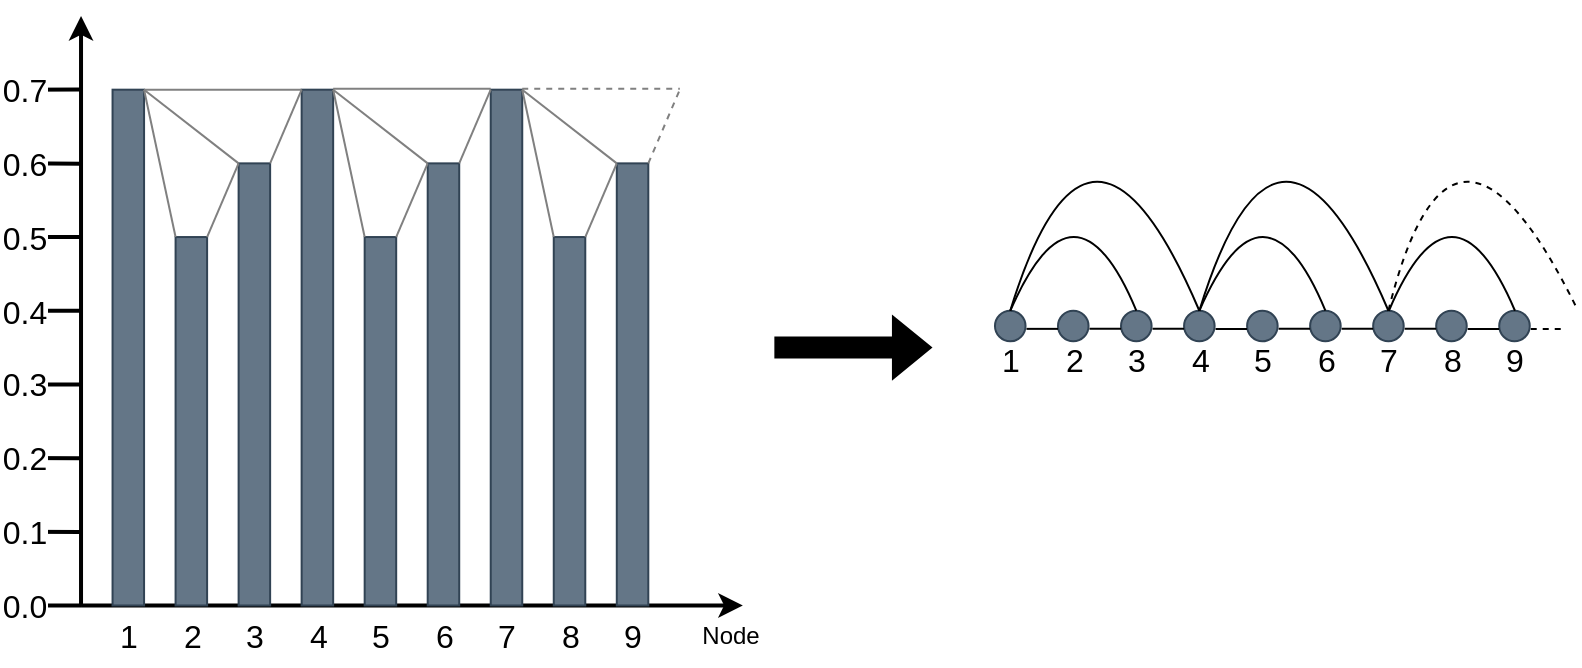 <mxfile version="26.2.8">
  <diagram name="Seite-1" id="U8NcUoW2_Qa0tdjfITIf">
    <mxGraphModel dx="1334" dy="722" grid="1" gridSize="10" guides="1" tooltips="1" connect="1" arrows="1" fold="1" page="1" pageScale="1" pageWidth="827" pageHeight="1169" math="0" shadow="0">
      <root>
        <mxCell id="0" />
        <mxCell id="1" parent="0" />
        <mxCell id="3BKQBrjDXL64x6oOyKod-1" value="" style="endArrow=classic;html=1;rounded=0;strokeWidth=2;" edge="1" parent="1">
          <mxGeometry width="50" height="50" relative="1" as="geometry">
            <mxPoint x="51.515" y="334.737" as="sourcePoint" />
            <mxPoint x="51.515" y="40" as="targetPoint" />
          </mxGeometry>
        </mxCell>
        <mxCell id="3BKQBrjDXL64x6oOyKod-2" value="" style="endArrow=classic;html=1;rounded=0;strokeWidth=2;" edge="1" parent="1">
          <mxGeometry width="50" height="50" relative="1" as="geometry">
            <mxPoint x="51.515" y="334.737" as="sourcePoint" />
            <mxPoint x="382.424" y="334.737" as="targetPoint" />
          </mxGeometry>
        </mxCell>
        <mxCell id="3BKQBrjDXL64x6oOyKod-3" value="" style="rounded=0;whiteSpace=wrap;html=1;fillColor=#647687;fontColor=#ffffff;strokeColor=#314354;" vertex="1" parent="1">
          <mxGeometry x="67.273" y="76.842" width="15.758" height="257.895" as="geometry" />
        </mxCell>
        <mxCell id="3BKQBrjDXL64x6oOyKod-4" value="" style="rounded=0;whiteSpace=wrap;html=1;fillColor=#647687;fontColor=#ffffff;strokeColor=#314354;" vertex="1" parent="1">
          <mxGeometry x="98.788" y="150.526" width="15.758" height="184.211" as="geometry" />
        </mxCell>
        <mxCell id="3BKQBrjDXL64x6oOyKod-5" value="" style="rounded=0;whiteSpace=wrap;html=1;fillColor=#647687;fontColor=#ffffff;strokeColor=#314354;" vertex="1" parent="1">
          <mxGeometry x="130.303" y="113.684" width="15.758" height="221.053" as="geometry" />
        </mxCell>
        <mxCell id="3BKQBrjDXL64x6oOyKod-7" value="" style="rounded=0;whiteSpace=wrap;html=1;fillColor=#647687;fontColor=#ffffff;strokeColor=#314354;" vertex="1" parent="1">
          <mxGeometry x="161.818" y="76.842" width="15.758" height="257.895" as="geometry" />
        </mxCell>
        <mxCell id="3BKQBrjDXL64x6oOyKod-8" value="" style="rounded=0;whiteSpace=wrap;html=1;fillColor=#647687;fontColor=#ffffff;strokeColor=#314354;" vertex="1" parent="1">
          <mxGeometry x="193.333" y="150.526" width="15.758" height="184.211" as="geometry" />
        </mxCell>
        <mxCell id="3BKQBrjDXL64x6oOyKod-9" value="" style="rounded=0;whiteSpace=wrap;html=1;fillColor=#647687;fontColor=#ffffff;strokeColor=#314354;" vertex="1" parent="1">
          <mxGeometry x="224.848" y="113.684" width="15.758" height="221.053" as="geometry" />
        </mxCell>
        <mxCell id="3BKQBrjDXL64x6oOyKod-11" value="" style="rounded=0;whiteSpace=wrap;html=1;fillColor=#647687;fontColor=#ffffff;strokeColor=#314354;" vertex="1" parent="1">
          <mxGeometry x="256.364" y="76.842" width="15.758" height="257.895" as="geometry" />
        </mxCell>
        <mxCell id="3BKQBrjDXL64x6oOyKod-12" value="" style="rounded=0;whiteSpace=wrap;html=1;fillColor=#647687;fontColor=#ffffff;strokeColor=#314354;" vertex="1" parent="1">
          <mxGeometry x="287.879" y="150.526" width="15.758" height="184.211" as="geometry" />
        </mxCell>
        <mxCell id="3BKQBrjDXL64x6oOyKod-13" value="" style="rounded=0;whiteSpace=wrap;html=1;fillColor=#647687;fontColor=#ffffff;strokeColor=#314354;" vertex="1" parent="1">
          <mxGeometry x="319.394" y="113.684" width="15.758" height="221.053" as="geometry" />
        </mxCell>
        <mxCell id="3BKQBrjDXL64x6oOyKod-14" value="" style="endArrow=none;html=1;rounded=0;entryX=0;entryY=0;entryDx=0;entryDy=0;fillColor=#647687;strokeColor=light-dark(#808080, #a9b8c7);" edge="1" parent="1" target="3BKQBrjDXL64x6oOyKod-7">
          <mxGeometry width="50" height="50" relative="1" as="geometry">
            <mxPoint x="83.03" y="76.842" as="sourcePoint" />
            <mxPoint x="161.818" y="-15.263" as="targetPoint" />
          </mxGeometry>
        </mxCell>
        <mxCell id="3BKQBrjDXL64x6oOyKod-15" value="" style="endArrow=none;html=1;rounded=0;entryX=0;entryY=0;entryDx=0;entryDy=0;fillColor=#647687;strokeColor=light-dark(#808080, #a9b8c7);" edge="1" parent="1">
          <mxGeometry width="50" height="50" relative="1" as="geometry">
            <mxPoint x="177.576" y="76.418" as="sourcePoint" />
            <mxPoint x="256.364" y="76.418" as="targetPoint" />
          </mxGeometry>
        </mxCell>
        <mxCell id="3BKQBrjDXL64x6oOyKod-17" value="" style="endArrow=none;dashed=1;html=1;rounded=0;fillColor=#647687;strokeColor=light-dark(#808080, #a9b8c7);" edge="1" parent="1">
          <mxGeometry width="50" height="50" relative="1" as="geometry">
            <mxPoint x="272.121" y="76.418" as="sourcePoint" />
            <mxPoint x="350.909" y="76.418" as="targetPoint" />
          </mxGeometry>
        </mxCell>
        <mxCell id="3BKQBrjDXL64x6oOyKod-18" value="" style="endArrow=none;html=1;rounded=0;entryX=1;entryY=0;entryDx=0;entryDy=0;exitX=0;exitY=0;exitDx=0;exitDy=0;fillColor=#647687;strokeColor=light-dark(#808080, #a9b8c7);" edge="1" parent="1" source="3BKQBrjDXL64x6oOyKod-4" target="3BKQBrjDXL64x6oOyKod-3">
          <mxGeometry width="50" height="50" relative="1" as="geometry">
            <mxPoint x="161.818" y="224.211" as="sourcePoint" />
            <mxPoint x="240.606" y="132.105" as="targetPoint" />
          </mxGeometry>
        </mxCell>
        <mxCell id="3BKQBrjDXL64x6oOyKod-19" value="" style="endArrow=none;html=1;rounded=0;entryX=1;entryY=0;entryDx=0;entryDy=0;exitX=0;exitY=0;exitDx=0;exitDy=0;fillColor=#647687;strokeColor=light-dark(#808080, #a9b8c7);" edge="1" parent="1">
          <mxGeometry width="50" height="50" relative="1" as="geometry">
            <mxPoint x="193.333" y="150.526" as="sourcePoint" />
            <mxPoint x="177.576" y="76.842" as="targetPoint" />
          </mxGeometry>
        </mxCell>
        <mxCell id="3BKQBrjDXL64x6oOyKod-20" value="" style="endArrow=none;html=1;rounded=0;entryX=1;entryY=0;entryDx=0;entryDy=0;exitX=0;exitY=0;exitDx=0;exitDy=0;fillColor=#647687;strokeColor=light-dark(#808080, #a9b8c7);" edge="1" parent="1">
          <mxGeometry width="50" height="50" relative="1" as="geometry">
            <mxPoint x="287.879" y="150.526" as="sourcePoint" />
            <mxPoint x="272.121" y="76.842" as="targetPoint" />
          </mxGeometry>
        </mxCell>
        <mxCell id="3BKQBrjDXL64x6oOyKod-21" value="" style="endArrow=none;html=1;rounded=0;entryX=0;entryY=0;entryDx=0;entryDy=0;exitX=1;exitY=0;exitDx=0;exitDy=0;fillColor=#647687;strokeColor=light-dark(#808080, #a9b8c7);" edge="1" parent="1" source="3BKQBrjDXL64x6oOyKod-4" target="3BKQBrjDXL64x6oOyKod-5">
          <mxGeometry width="50" height="50" relative="1" as="geometry">
            <mxPoint x="161.818" y="224.211" as="sourcePoint" />
            <mxPoint x="240.606" y="132.105" as="targetPoint" />
          </mxGeometry>
        </mxCell>
        <mxCell id="3BKQBrjDXL64x6oOyKod-22" value="" style="endArrow=none;html=1;rounded=0;entryX=0;entryY=0;entryDx=0;entryDy=0;exitX=1;exitY=0;exitDx=0;exitDy=0;fillColor=#647687;strokeColor=light-dark(#808080, #a9b8c7);" edge="1" parent="1" target="3BKQBrjDXL64x6oOyKod-9">
          <mxGeometry width="50" height="50" relative="1" as="geometry">
            <mxPoint x="209.091" y="150.526" as="sourcePoint" />
            <mxPoint x="224.848" y="95.263" as="targetPoint" />
          </mxGeometry>
        </mxCell>
        <mxCell id="3BKQBrjDXL64x6oOyKod-23" value="" style="endArrow=none;html=1;rounded=0;entryX=0;entryY=0;entryDx=0;entryDy=0;exitX=1;exitY=0;exitDx=0;exitDy=0;fillColor=#647687;strokeColor=light-dark(#808080, #a9b8c7);" edge="1" parent="1" target="3BKQBrjDXL64x6oOyKod-13">
          <mxGeometry width="50" height="50" relative="1" as="geometry">
            <mxPoint x="303.636" y="150.526" as="sourcePoint" />
            <mxPoint x="319.394" y="95.263" as="targetPoint" />
          </mxGeometry>
        </mxCell>
        <mxCell id="3BKQBrjDXL64x6oOyKod-25" value="" style="endArrow=none;html=1;rounded=0;entryX=0;entryY=0;entryDx=0;entryDy=0;fillColor=#647687;strokeColor=light-dark(#808080, #a9b8c7);exitX=1;exitY=0;exitDx=0;exitDy=0;" edge="1" parent="1" source="3BKQBrjDXL64x6oOyKod-5" target="3BKQBrjDXL64x6oOyKod-7">
          <mxGeometry width="50" height="50" relative="1" as="geometry">
            <mxPoint x="146.061" y="95.263" as="sourcePoint" />
            <mxPoint x="193.333" y="58.421" as="targetPoint" />
          </mxGeometry>
        </mxCell>
        <mxCell id="3BKQBrjDXL64x6oOyKod-26" value="" style="endArrow=none;html=1;rounded=0;entryX=0;entryY=0;entryDx=0;entryDy=0;fillColor=#647687;strokeColor=light-dark(#808080, #a9b8c7);exitX=1;exitY=0;exitDx=0;exitDy=0;" edge="1" parent="1" source="3BKQBrjDXL64x6oOyKod-9">
          <mxGeometry width="50" height="50" relative="1" as="geometry">
            <mxPoint x="240.606" y="110" as="sourcePoint" />
            <mxPoint x="256.364" y="76.842" as="targetPoint" />
          </mxGeometry>
        </mxCell>
        <mxCell id="3BKQBrjDXL64x6oOyKod-27" value="" style="endArrow=none;dashed=1;html=1;rounded=0;fillColor=#647687;strokeColor=light-dark(#808080, #a9b8c7);exitX=1;exitY=0;exitDx=0;exitDy=0;" edge="1" parent="1" source="3BKQBrjDXL64x6oOyKod-13">
          <mxGeometry width="50" height="50" relative="1" as="geometry">
            <mxPoint x="335.152" y="95.263" as="sourcePoint" />
            <mxPoint x="350.909" y="76.842" as="targetPoint" />
          </mxGeometry>
        </mxCell>
        <mxCell id="3BKQBrjDXL64x6oOyKod-28" value="" style="endArrow=none;html=1;rounded=0;entryX=0;entryY=0;entryDx=0;entryDy=0;exitX=1;exitY=0;exitDx=0;exitDy=0;fillColor=#647687;strokeColor=light-dark(#808080, #a9b8c7);" edge="1" parent="1" source="3BKQBrjDXL64x6oOyKod-3" target="3BKQBrjDXL64x6oOyKod-5">
          <mxGeometry width="50" height="50" relative="1" as="geometry">
            <mxPoint x="83.03" y="58.421" as="sourcePoint" />
            <mxPoint x="161.818" y="-33.684" as="targetPoint" />
          </mxGeometry>
        </mxCell>
        <mxCell id="3BKQBrjDXL64x6oOyKod-29" value="" style="endArrow=none;html=1;rounded=0;exitX=1;exitY=0;exitDx=0;exitDy=0;fillColor=#647687;strokeColor=light-dark(#808080, #a9b8c7);" edge="1" parent="1">
          <mxGeometry width="50" height="50" relative="1" as="geometry">
            <mxPoint x="177.576" y="76.842" as="sourcePoint" />
            <mxPoint x="224.848" y="113.684" as="targetPoint" />
          </mxGeometry>
        </mxCell>
        <mxCell id="3BKQBrjDXL64x6oOyKod-30" value="" style="endArrow=none;html=1;rounded=0;entryX=0;entryY=0;entryDx=0;entryDy=0;exitX=1;exitY=0;exitDx=0;exitDy=0;fillColor=#647687;strokeColor=light-dark(#808080, #a9b8c7);" edge="1" parent="1" target="3BKQBrjDXL64x6oOyKod-13">
          <mxGeometry width="50" height="50" relative="1" as="geometry">
            <mxPoint x="272.121" y="76.842" as="sourcePoint" />
            <mxPoint x="319.394" y="95.263" as="targetPoint" />
          </mxGeometry>
        </mxCell>
        <mxCell id="3BKQBrjDXL64x6oOyKod-31" value="" style="endArrow=none;html=1;rounded=0;strokeWidth=2;" edge="1" parent="1">
          <mxGeometry width="50" height="50" relative="1" as="geometry">
            <mxPoint x="20" y="76.842" as="sourcePoint" />
            <mxPoint x="51.515" y="76.695" as="targetPoint" />
          </mxGeometry>
        </mxCell>
        <mxCell id="3BKQBrjDXL64x6oOyKod-97" value="&lt;font style=&quot;font-size: 16px;&quot;&gt;0.7&lt;/font&gt;" style="edgeLabel;html=1;align=center;verticalAlign=middle;resizable=0;points=[];" vertex="1" connectable="0" parent="3BKQBrjDXL64x6oOyKod-31">
          <mxGeometry x="-0.53" relative="1" as="geometry">
            <mxPoint x="-5" as="offset" />
          </mxGeometry>
        </mxCell>
        <mxCell id="3BKQBrjDXL64x6oOyKod-34" value="" style="endArrow=none;html=1;rounded=0;strokeWidth=2;" edge="1" parent="1">
          <mxGeometry width="50" height="50" relative="1" as="geometry">
            <mxPoint x="20" y="150.526" as="sourcePoint" />
            <mxPoint x="51.515" y="150.489" as="targetPoint" />
          </mxGeometry>
        </mxCell>
        <mxCell id="3BKQBrjDXL64x6oOyKod-95" value="&lt;font style=&quot;font-size: 16px;&quot;&gt;0.5&lt;/font&gt;" style="edgeLabel;html=1;align=center;verticalAlign=middle;resizable=0;points=[];" vertex="1" connectable="0" parent="3BKQBrjDXL64x6oOyKod-34">
          <mxGeometry x="-0.53" relative="1" as="geometry">
            <mxPoint x="-5" as="offset" />
          </mxGeometry>
        </mxCell>
        <mxCell id="3BKQBrjDXL64x6oOyKod-36" value="" style="endArrow=none;html=1;rounded=0;strokeWidth=2;" edge="1" parent="1">
          <mxGeometry width="50" height="50" relative="1" as="geometry">
            <mxPoint x="20" y="113.684" as="sourcePoint" />
            <mxPoint x="51.515" y="113.887" as="targetPoint" />
          </mxGeometry>
        </mxCell>
        <mxCell id="3BKQBrjDXL64x6oOyKod-96" value="&lt;font style=&quot;font-size: 16px;&quot;&gt;0.6&lt;/font&gt;" style="edgeLabel;html=1;align=center;verticalAlign=middle;resizable=0;points=[];" vertex="1" connectable="0" parent="3BKQBrjDXL64x6oOyKod-36">
          <mxGeometry x="-0.53" relative="1" as="geometry">
            <mxPoint x="-5" as="offset" />
          </mxGeometry>
        </mxCell>
        <mxCell id="3BKQBrjDXL64x6oOyKod-41" value="" style="endArrow=none;html=1;rounded=0;strokeWidth=2;" edge="1" parent="1">
          <mxGeometry width="50" height="50" relative="1" as="geometry">
            <mxPoint x="20" y="187.368" as="sourcePoint" />
            <mxPoint x="51.515" y="187.332" as="targetPoint" />
          </mxGeometry>
        </mxCell>
        <mxCell id="3BKQBrjDXL64x6oOyKod-94" value="&lt;font style=&quot;font-size: 16px;&quot;&gt;0.4&lt;/font&gt;" style="edgeLabel;html=1;align=center;verticalAlign=middle;resizable=0;points=[];" vertex="1" connectable="0" parent="3BKQBrjDXL64x6oOyKod-41">
          <mxGeometry x="-0.53" relative="1" as="geometry">
            <mxPoint x="-5" as="offset" />
          </mxGeometry>
        </mxCell>
        <mxCell id="3BKQBrjDXL64x6oOyKod-43" value="" style="endArrow=none;html=1;rounded=0;strokeWidth=2;" edge="1" parent="1">
          <mxGeometry width="50" height="50" relative="1" as="geometry">
            <mxPoint x="20" y="224.211" as="sourcePoint" />
            <mxPoint x="51.515" y="224.303" as="targetPoint" />
          </mxGeometry>
        </mxCell>
        <mxCell id="3BKQBrjDXL64x6oOyKod-93" value="&lt;font style=&quot;font-size: 16px;&quot;&gt;0.3&lt;/font&gt;" style="edgeLabel;html=1;align=center;verticalAlign=middle;resizable=0;points=[];" vertex="1" connectable="0" parent="3BKQBrjDXL64x6oOyKod-43">
          <mxGeometry x="-0.53" relative="1" as="geometry">
            <mxPoint x="-5" as="offset" />
          </mxGeometry>
        </mxCell>
        <mxCell id="3BKQBrjDXL64x6oOyKod-45" value="" style="endArrow=none;html=1;rounded=0;strokeWidth=2;" edge="1" parent="1">
          <mxGeometry width="50" height="50" relative="1" as="geometry">
            <mxPoint x="20" y="261.053" as="sourcePoint" />
            <mxPoint x="51.515" y="261.145" as="targetPoint" />
          </mxGeometry>
        </mxCell>
        <mxCell id="3BKQBrjDXL64x6oOyKod-92" value="&lt;div&gt;&lt;font style=&quot;font-size: 16px;&quot;&gt;0.2&lt;/font&gt;&lt;/div&gt;" style="edgeLabel;html=1;align=center;verticalAlign=middle;resizable=0;points=[];" vertex="1" connectable="0" parent="3BKQBrjDXL64x6oOyKod-45">
          <mxGeometry x="-0.584" relative="1" as="geometry">
            <mxPoint x="-4" as="offset" />
          </mxGeometry>
        </mxCell>
        <mxCell id="3BKQBrjDXL64x6oOyKod-47" value="" style="endArrow=none;html=1;rounded=0;strokeWidth=2;" edge="1" parent="1">
          <mxGeometry width="50" height="50" relative="1" as="geometry">
            <mxPoint x="20" y="297.895" as="sourcePoint" />
            <mxPoint x="51.515" y="297.987" as="targetPoint" />
          </mxGeometry>
        </mxCell>
        <mxCell id="3BKQBrjDXL64x6oOyKod-90" value="&lt;font style=&quot;font-size: 16px;&quot;&gt;0.1&lt;/font&gt;" style="edgeLabel;html=1;align=center;verticalAlign=middle;resizable=0;points=[];" vertex="1" connectable="0" parent="3BKQBrjDXL64x6oOyKod-47">
          <mxGeometry x="-0.557" relative="1" as="geometry">
            <mxPoint x="-4" as="offset" />
          </mxGeometry>
        </mxCell>
        <mxCell id="3BKQBrjDXL64x6oOyKod-49" value="" style="endArrow=none;html=1;rounded=0;strokeWidth=2;" edge="1" parent="1">
          <mxGeometry width="50" height="50" relative="1" as="geometry">
            <mxPoint x="20" y="334.737" as="sourcePoint" />
            <mxPoint x="51.515" y="334.737" as="targetPoint" />
          </mxGeometry>
        </mxCell>
        <mxCell id="3BKQBrjDXL64x6oOyKod-91" value="&lt;font style=&quot;font-size: 16px;&quot;&gt;0.0&lt;/font&gt;" style="edgeLabel;html=1;align=center;verticalAlign=middle;resizable=0;points=[];" vertex="1" connectable="0" parent="3BKQBrjDXL64x6oOyKod-49">
          <mxGeometry x="-0.53" relative="1" as="geometry">
            <mxPoint x="-5" as="offset" />
          </mxGeometry>
        </mxCell>
        <mxCell id="3BKQBrjDXL64x6oOyKod-55" value="" style="ellipse;whiteSpace=wrap;html=1;aspect=fixed;fillColor=#647687;fontColor=#ffffff;strokeColor=#314354;" vertex="1" parent="1">
          <mxGeometry x="508.485" y="187.368" width="15.282" height="15.282" as="geometry" />
        </mxCell>
        <mxCell id="3BKQBrjDXL64x6oOyKod-56" value="" style="ellipse;whiteSpace=wrap;html=1;aspect=fixed;fillColor=#647687;fontColor=#ffffff;strokeColor=#314354;" vertex="1" parent="1">
          <mxGeometry x="540" y="187.368" width="15.282" height="15.282" as="geometry" />
        </mxCell>
        <mxCell id="3BKQBrjDXL64x6oOyKod-58" value="" style="ellipse;whiteSpace=wrap;html=1;aspect=fixed;fillColor=#647687;fontColor=#ffffff;strokeColor=#314354;" vertex="1" parent="1">
          <mxGeometry x="571.515" y="187.368" width="15.282" height="15.282" as="geometry" />
        </mxCell>
        <mxCell id="3BKQBrjDXL64x6oOyKod-59" value="" style="ellipse;whiteSpace=wrap;html=1;aspect=fixed;fillColor=#647687;fontColor=#ffffff;strokeColor=#314354;" vertex="1" parent="1">
          <mxGeometry x="603.03" y="187.368" width="15.282" height="15.282" as="geometry" />
        </mxCell>
        <mxCell id="3BKQBrjDXL64x6oOyKod-60" value="" style="endArrow=none;html=1;rounded=0;" edge="1" parent="1">
          <mxGeometry width="50" height="50" relative="1" as="geometry">
            <mxPoint x="524.242" y="196.432" as="sourcePoint" />
            <mxPoint x="540" y="196.432" as="targetPoint" />
          </mxGeometry>
        </mxCell>
        <mxCell id="3BKQBrjDXL64x6oOyKod-61" value="" style="endArrow=none;html=1;rounded=0;" edge="1" parent="1">
          <mxGeometry width="50" height="50" relative="1" as="geometry">
            <mxPoint x="555.758" y="196.432" as="sourcePoint" />
            <mxPoint x="571.515" y="196.432" as="targetPoint" />
          </mxGeometry>
        </mxCell>
        <mxCell id="3BKQBrjDXL64x6oOyKod-62" value="" style="endArrow=none;html=1;rounded=0;" edge="1" parent="1">
          <mxGeometry width="50" height="50" relative="1" as="geometry">
            <mxPoint x="587.273" y="196.432" as="sourcePoint" />
            <mxPoint x="603.03" y="196.432" as="targetPoint" />
          </mxGeometry>
        </mxCell>
        <mxCell id="3BKQBrjDXL64x6oOyKod-63" value="" style="ellipse;whiteSpace=wrap;html=1;aspect=fixed;fillColor=#647687;fontColor=#ffffff;strokeColor=#314354;" vertex="1" parent="1">
          <mxGeometry x="634.545" y="187.368" width="15.282" height="15.282" as="geometry" />
        </mxCell>
        <mxCell id="3BKQBrjDXL64x6oOyKod-64" value="" style="ellipse;whiteSpace=wrap;html=1;aspect=fixed;fillColor=#647687;fontColor=#ffffff;strokeColor=#314354;" vertex="1" parent="1">
          <mxGeometry x="666.061" y="187.368" width="15.282" height="15.282" as="geometry" />
        </mxCell>
        <mxCell id="3BKQBrjDXL64x6oOyKod-65" value="" style="ellipse;whiteSpace=wrap;html=1;aspect=fixed;fillColor=#647687;fontColor=#ffffff;strokeColor=#314354;" vertex="1" parent="1">
          <mxGeometry x="697.576" y="187.368" width="15.282" height="15.282" as="geometry" />
        </mxCell>
        <mxCell id="3BKQBrjDXL64x6oOyKod-66" value="" style="ellipse;whiteSpace=wrap;html=1;aspect=fixed;fillColor=#647687;fontColor=#ffffff;strokeColor=#314354;" vertex="1" parent="1">
          <mxGeometry x="729.091" y="187.368" width="15.282" height="15.282" as="geometry" />
        </mxCell>
        <mxCell id="3BKQBrjDXL64x6oOyKod-67" value="" style="endArrow=none;html=1;rounded=0;" edge="1" parent="1">
          <mxGeometry width="50" height="50" relative="1" as="geometry">
            <mxPoint x="650.303" y="196.432" as="sourcePoint" />
            <mxPoint x="666.061" y="196.432" as="targetPoint" />
          </mxGeometry>
        </mxCell>
        <mxCell id="3BKQBrjDXL64x6oOyKod-68" value="" style="endArrow=none;html=1;rounded=0;" edge="1" parent="1">
          <mxGeometry width="50" height="50" relative="1" as="geometry">
            <mxPoint x="681.818" y="196.432" as="sourcePoint" />
            <mxPoint x="697.576" y="196.432" as="targetPoint" />
          </mxGeometry>
        </mxCell>
        <mxCell id="3BKQBrjDXL64x6oOyKod-69" value="" style="endArrow=none;html=1;rounded=0;" edge="1" parent="1">
          <mxGeometry width="50" height="50" relative="1" as="geometry">
            <mxPoint x="713.333" y="196.432" as="sourcePoint" />
            <mxPoint x="729.091" y="196.432" as="targetPoint" />
          </mxGeometry>
        </mxCell>
        <mxCell id="3BKQBrjDXL64x6oOyKod-70" value="" style="ellipse;whiteSpace=wrap;html=1;aspect=fixed;fillColor=#647687;fontColor=#ffffff;strokeColor=#314354;" vertex="1" parent="1">
          <mxGeometry x="760.606" y="187.368" width="15.282" height="15.282" as="geometry" />
        </mxCell>
        <mxCell id="3BKQBrjDXL64x6oOyKod-72" value="" style="endArrow=none;html=1;rounded=0;" edge="1" parent="1">
          <mxGeometry width="50" height="50" relative="1" as="geometry">
            <mxPoint x="618.788" y="196.45" as="sourcePoint" />
            <mxPoint x="634.545" y="196.45" as="targetPoint" />
          </mxGeometry>
        </mxCell>
        <mxCell id="3BKQBrjDXL64x6oOyKod-73" value="" style="endArrow=none;html=1;rounded=0;" edge="1" parent="1">
          <mxGeometry width="50" height="50" relative="1" as="geometry">
            <mxPoint x="744.848" y="196.45" as="sourcePoint" />
            <mxPoint x="760.606" y="196.45" as="targetPoint" />
          </mxGeometry>
        </mxCell>
        <mxCell id="3BKQBrjDXL64x6oOyKod-74" value="" style="endArrow=none;dashed=1;html=1;rounded=0;" edge="1" parent="1">
          <mxGeometry width="50" height="50" relative="1" as="geometry">
            <mxPoint x="776.364" y="196.45" as="sourcePoint" />
            <mxPoint x="792.121" y="196.45" as="targetPoint" />
          </mxGeometry>
        </mxCell>
        <mxCell id="3BKQBrjDXL64x6oOyKod-75" value="" style="endArrow=none;html=1;rounded=0;exitX=0.5;exitY=0;exitDx=0;exitDy=0;entryX=0.5;entryY=0;entryDx=0;entryDy=0;curved=1;" edge="1" parent="1" source="3BKQBrjDXL64x6oOyKod-55" target="3BKQBrjDXL64x6oOyKod-58">
          <mxGeometry width="50" height="50" relative="1" as="geometry">
            <mxPoint x="524.242" y="168.947" as="sourcePoint" />
            <mxPoint x="571.515" y="168.947" as="targetPoint" />
            <Array as="points">
              <mxPoint x="524.242" y="168.947" />
              <mxPoint x="540" y="150.526" />
              <mxPoint x="555.758" y="150.526" />
              <mxPoint x="571.515" y="168.947" />
            </Array>
          </mxGeometry>
        </mxCell>
        <mxCell id="3BKQBrjDXL64x6oOyKod-76" value="" style="endArrow=none;html=1;rounded=0;exitX=0.5;exitY=0;exitDx=0;exitDy=0;entryX=0.5;entryY=0;entryDx=0;entryDy=0;curved=1;" edge="1" parent="1" source="3BKQBrjDXL64x6oOyKod-59" target="3BKQBrjDXL64x6oOyKod-64">
          <mxGeometry width="50" height="50" relative="1" as="geometry">
            <mxPoint x="610.909" y="187.368" as="sourcePoint" />
            <mxPoint x="673.939" y="187.368" as="targetPoint" />
            <Array as="points">
              <mxPoint x="618.788" y="168.947" />
              <mxPoint x="634.545" y="150.526" />
              <mxPoint x="650.303" y="150.526" />
              <mxPoint x="666.061" y="168.947" />
            </Array>
          </mxGeometry>
        </mxCell>
        <mxCell id="3BKQBrjDXL64x6oOyKod-77" value="" style="endArrow=none;html=1;rounded=0;exitX=0.5;exitY=0;exitDx=0;exitDy=0;entryX=0.5;entryY=0;entryDx=0;entryDy=0;curved=1;" edge="1" parent="1">
          <mxGeometry width="50" height="50" relative="1" as="geometry">
            <mxPoint x="705.455" y="187.368" as="sourcePoint" />
            <mxPoint x="768.485" y="187.368" as="targetPoint" />
            <Array as="points">
              <mxPoint x="713.333" y="168.947" />
              <mxPoint x="729.091" y="150.526" />
              <mxPoint x="744.848" y="150.526" />
              <mxPoint x="760.606" y="168.947" />
            </Array>
          </mxGeometry>
        </mxCell>
        <mxCell id="3BKQBrjDXL64x6oOyKod-78" value="" style="endArrow=none;html=1;rounded=0;exitX=0.5;exitY=0;exitDx=0;exitDy=0;entryX=0.5;entryY=0;entryDx=0;entryDy=0;curved=1;" edge="1" parent="1" source="3BKQBrjDXL64x6oOyKod-55" target="3BKQBrjDXL64x6oOyKod-59">
          <mxGeometry width="50" height="50" relative="1" as="geometry">
            <mxPoint x="524.242" y="132.105" as="sourcePoint" />
            <mxPoint x="603.03" y="40" as="targetPoint" />
            <Array as="points">
              <mxPoint x="555.758" y="58.421" />
            </Array>
          </mxGeometry>
        </mxCell>
        <mxCell id="3BKQBrjDXL64x6oOyKod-79" value="" style="endArrow=none;html=1;rounded=0;exitX=0.5;exitY=0;exitDx=0;exitDy=0;entryX=0.5;entryY=0;entryDx=0;entryDy=0;curved=1;" edge="1" parent="1" source="3BKQBrjDXL64x6oOyKod-59" target="3BKQBrjDXL64x6oOyKod-65">
          <mxGeometry width="50" height="50" relative="1" as="geometry">
            <mxPoint x="603.03" y="297.895" as="sourcePoint" />
            <mxPoint x="697.576" y="297.895" as="targetPoint" />
            <Array as="points">
              <mxPoint x="650.303" y="58.421" />
            </Array>
          </mxGeometry>
        </mxCell>
        <mxCell id="3BKQBrjDXL64x6oOyKod-81" value="" style="endArrow=none;dashed=1;html=1;rounded=0;exitX=0.5;exitY=0;exitDx=0;exitDy=0;curved=1;entryX=0.5;entryY=0;entryDx=0;entryDy=0;" edge="1" parent="1" source="3BKQBrjDXL64x6oOyKod-65">
          <mxGeometry width="50" height="50" relative="1" as="geometry">
            <mxPoint x="697.576" y="187.368" as="sourcePoint" />
            <mxPoint x="800" y="187.368" as="targetPoint" />
            <Array as="points">
              <mxPoint x="736.97" y="58.421" />
            </Array>
          </mxGeometry>
        </mxCell>
        <mxCell id="3BKQBrjDXL64x6oOyKod-98" value="&lt;font style=&quot;font-size: 16px;&quot;&gt;1&lt;/font&gt;" style="text;html=1;align=center;verticalAlign=middle;resizable=0;points=[];autosize=1;strokeColor=none;fillColor=none;" vertex="1" parent="1">
          <mxGeometry x="60.155" y="334.737" width="30" height="30" as="geometry" />
        </mxCell>
        <mxCell id="3BKQBrjDXL64x6oOyKod-99" value="&lt;font style=&quot;font-size: 16px;&quot;&gt;2&lt;/font&gt;" style="text;html=1;align=center;verticalAlign=middle;resizable=0;points=[];autosize=1;strokeColor=none;fillColor=none;" vertex="1" parent="1">
          <mxGeometry x="91.67" y="334.737" width="30" height="30" as="geometry" />
        </mxCell>
        <mxCell id="3BKQBrjDXL64x6oOyKod-100" value="&lt;font style=&quot;font-size: 16px;&quot;&gt;3&lt;/font&gt;" style="text;html=1;align=center;verticalAlign=middle;resizable=0;points=[];autosize=1;strokeColor=none;fillColor=none;" vertex="1" parent="1">
          <mxGeometry x="123.185" y="334.737" width="30" height="30" as="geometry" />
        </mxCell>
        <mxCell id="3BKQBrjDXL64x6oOyKod-101" value="&lt;font style=&quot;font-size: 16px;&quot;&gt;4&lt;/font&gt;" style="text;html=1;align=center;verticalAlign=middle;resizable=0;points=[];autosize=1;strokeColor=none;fillColor=none;" vertex="1" parent="1">
          <mxGeometry x="154.701" y="334.737" width="30" height="30" as="geometry" />
        </mxCell>
        <mxCell id="3BKQBrjDXL64x6oOyKod-102" value="&lt;font style=&quot;font-size: 16px;&quot;&gt;5&lt;/font&gt;" style="text;html=1;align=center;verticalAlign=middle;resizable=0;points=[];autosize=1;strokeColor=none;fillColor=none;" vertex="1" parent="1">
          <mxGeometry x="186.216" y="334.737" width="30" height="30" as="geometry" />
        </mxCell>
        <mxCell id="3BKQBrjDXL64x6oOyKod-103" value="&lt;font style=&quot;font-size: 16px;&quot;&gt;6&lt;/font&gt;" style="text;html=1;align=center;verticalAlign=middle;resizable=0;points=[];autosize=1;strokeColor=none;fillColor=none;" vertex="1" parent="1">
          <mxGeometry x="217.731" y="334.737" width="30" height="30" as="geometry" />
        </mxCell>
        <mxCell id="3BKQBrjDXL64x6oOyKod-104" value="&lt;font style=&quot;font-size: 16px;&quot;&gt;7&lt;/font&gt;" style="text;html=1;align=center;verticalAlign=middle;resizable=0;points=[];autosize=1;strokeColor=none;fillColor=none;" vertex="1" parent="1">
          <mxGeometry x="249.246" y="334.737" width="30" height="30" as="geometry" />
        </mxCell>
        <mxCell id="3BKQBrjDXL64x6oOyKod-105" value="&lt;font style=&quot;font-size: 16px;&quot;&gt;8&lt;/font&gt;" style="text;html=1;align=center;verticalAlign=middle;resizable=0;points=[];autosize=1;strokeColor=none;fillColor=none;" vertex="1" parent="1">
          <mxGeometry x="280.761" y="334.737" width="30" height="30" as="geometry" />
        </mxCell>
        <mxCell id="3BKQBrjDXL64x6oOyKod-106" value="&lt;font style=&quot;font-size: 16px;&quot;&gt;9&lt;/font&gt;" style="text;html=1;align=center;verticalAlign=middle;resizable=0;points=[];autosize=1;strokeColor=none;fillColor=none;" vertex="1" parent="1">
          <mxGeometry x="312.276" y="334.737" width="30" height="30" as="geometry" />
        </mxCell>
        <mxCell id="3BKQBrjDXL64x6oOyKod-107" value="Node" style="text;html=1;align=center;verticalAlign=middle;resizable=0;points=[];autosize=1;strokeColor=none;fillColor=none;" vertex="1" parent="1">
          <mxGeometry x="350.909" y="334.737" width="50" height="30" as="geometry" />
        </mxCell>
        <mxCell id="3BKQBrjDXL64x6oOyKod-108" value="&lt;font style=&quot;font-size: 16px;&quot;&gt;1&lt;/font&gt;" style="text;html=1;align=center;verticalAlign=middle;resizable=0;points=[];autosize=1;strokeColor=none;fillColor=none;" vertex="1" parent="1">
          <mxGeometry x="501.127" y="196.579" width="30" height="30" as="geometry" />
        </mxCell>
        <mxCell id="3BKQBrjDXL64x6oOyKod-109" value="&lt;font style=&quot;font-size: 16px;&quot;&gt;2&lt;/font&gt;" style="text;html=1;align=center;verticalAlign=middle;resizable=0;points=[];autosize=1;strokeColor=none;fillColor=none;" vertex="1" parent="1">
          <mxGeometry x="532.642" y="196.579" width="30" height="30" as="geometry" />
        </mxCell>
        <mxCell id="3BKQBrjDXL64x6oOyKod-110" value="&lt;font style=&quot;font-size: 16px;&quot;&gt;3&lt;/font&gt;" style="text;html=1;align=center;verticalAlign=middle;resizable=0;points=[];autosize=1;strokeColor=none;fillColor=none;" vertex="1" parent="1">
          <mxGeometry x="564.158" y="196.579" width="30" height="30" as="geometry" />
        </mxCell>
        <mxCell id="3BKQBrjDXL64x6oOyKod-111" value="&lt;font style=&quot;font-size: 16px;&quot;&gt;4&lt;/font&gt;" style="text;html=1;align=center;verticalAlign=middle;resizable=0;points=[];autosize=1;strokeColor=none;fillColor=none;" vertex="1" parent="1">
          <mxGeometry x="595.673" y="196.579" width="30" height="30" as="geometry" />
        </mxCell>
        <mxCell id="3BKQBrjDXL64x6oOyKod-112" value="&lt;font style=&quot;font-size: 16px;&quot;&gt;5&lt;/font&gt;" style="text;html=1;align=center;verticalAlign=middle;resizable=0;points=[];autosize=1;strokeColor=none;fillColor=none;" vertex="1" parent="1">
          <mxGeometry x="627.188" y="196.579" width="30" height="30" as="geometry" />
        </mxCell>
        <mxCell id="3BKQBrjDXL64x6oOyKod-113" value="&lt;font style=&quot;font-size: 16px;&quot;&gt;6&lt;/font&gt;" style="text;html=1;align=center;verticalAlign=middle;resizable=0;points=[];autosize=1;strokeColor=none;fillColor=none;" vertex="1" parent="1">
          <mxGeometry x="658.703" y="196.579" width="30" height="30" as="geometry" />
        </mxCell>
        <mxCell id="3BKQBrjDXL64x6oOyKod-114" value="&lt;font style=&quot;font-size: 16px;&quot;&gt;7&lt;/font&gt;" style="text;html=1;align=center;verticalAlign=middle;resizable=0;points=[];autosize=1;strokeColor=none;fillColor=none;" vertex="1" parent="1">
          <mxGeometry x="690.212" y="196.579" width="30" height="30" as="geometry" />
        </mxCell>
        <mxCell id="3BKQBrjDXL64x6oOyKod-115" value="&lt;font style=&quot;font-size: 16px;&quot;&gt;8&lt;/font&gt;" style="text;html=1;align=center;verticalAlign=middle;resizable=0;points=[];autosize=1;strokeColor=none;fillColor=none;" vertex="1" parent="1">
          <mxGeometry x="721.733" y="196.579" width="30" height="30" as="geometry" />
        </mxCell>
        <mxCell id="3BKQBrjDXL64x6oOyKod-116" value="&lt;font style=&quot;font-size: 16px;&quot;&gt;9&lt;/font&gt;" style="text;html=1;align=center;verticalAlign=middle;resizable=0;points=[];autosize=1;strokeColor=none;fillColor=none;" vertex="1" parent="1">
          <mxGeometry x="753.248" y="196.579" width="30" height="30" as="geometry" />
        </mxCell>
        <mxCell id="3BKQBrjDXL64x6oOyKod-118" value="" style="shape=flexArrow;endArrow=classic;html=1;rounded=0;strokeColor=default;fillColor=#000000;" edge="1" parent="1">
          <mxGeometry width="50" height="50" relative="1" as="geometry">
            <mxPoint x="398.182" y="205.789" as="sourcePoint" />
            <mxPoint x="476.97" y="205.789" as="targetPoint" />
          </mxGeometry>
        </mxCell>
      </root>
    </mxGraphModel>
  </diagram>
</mxfile>
